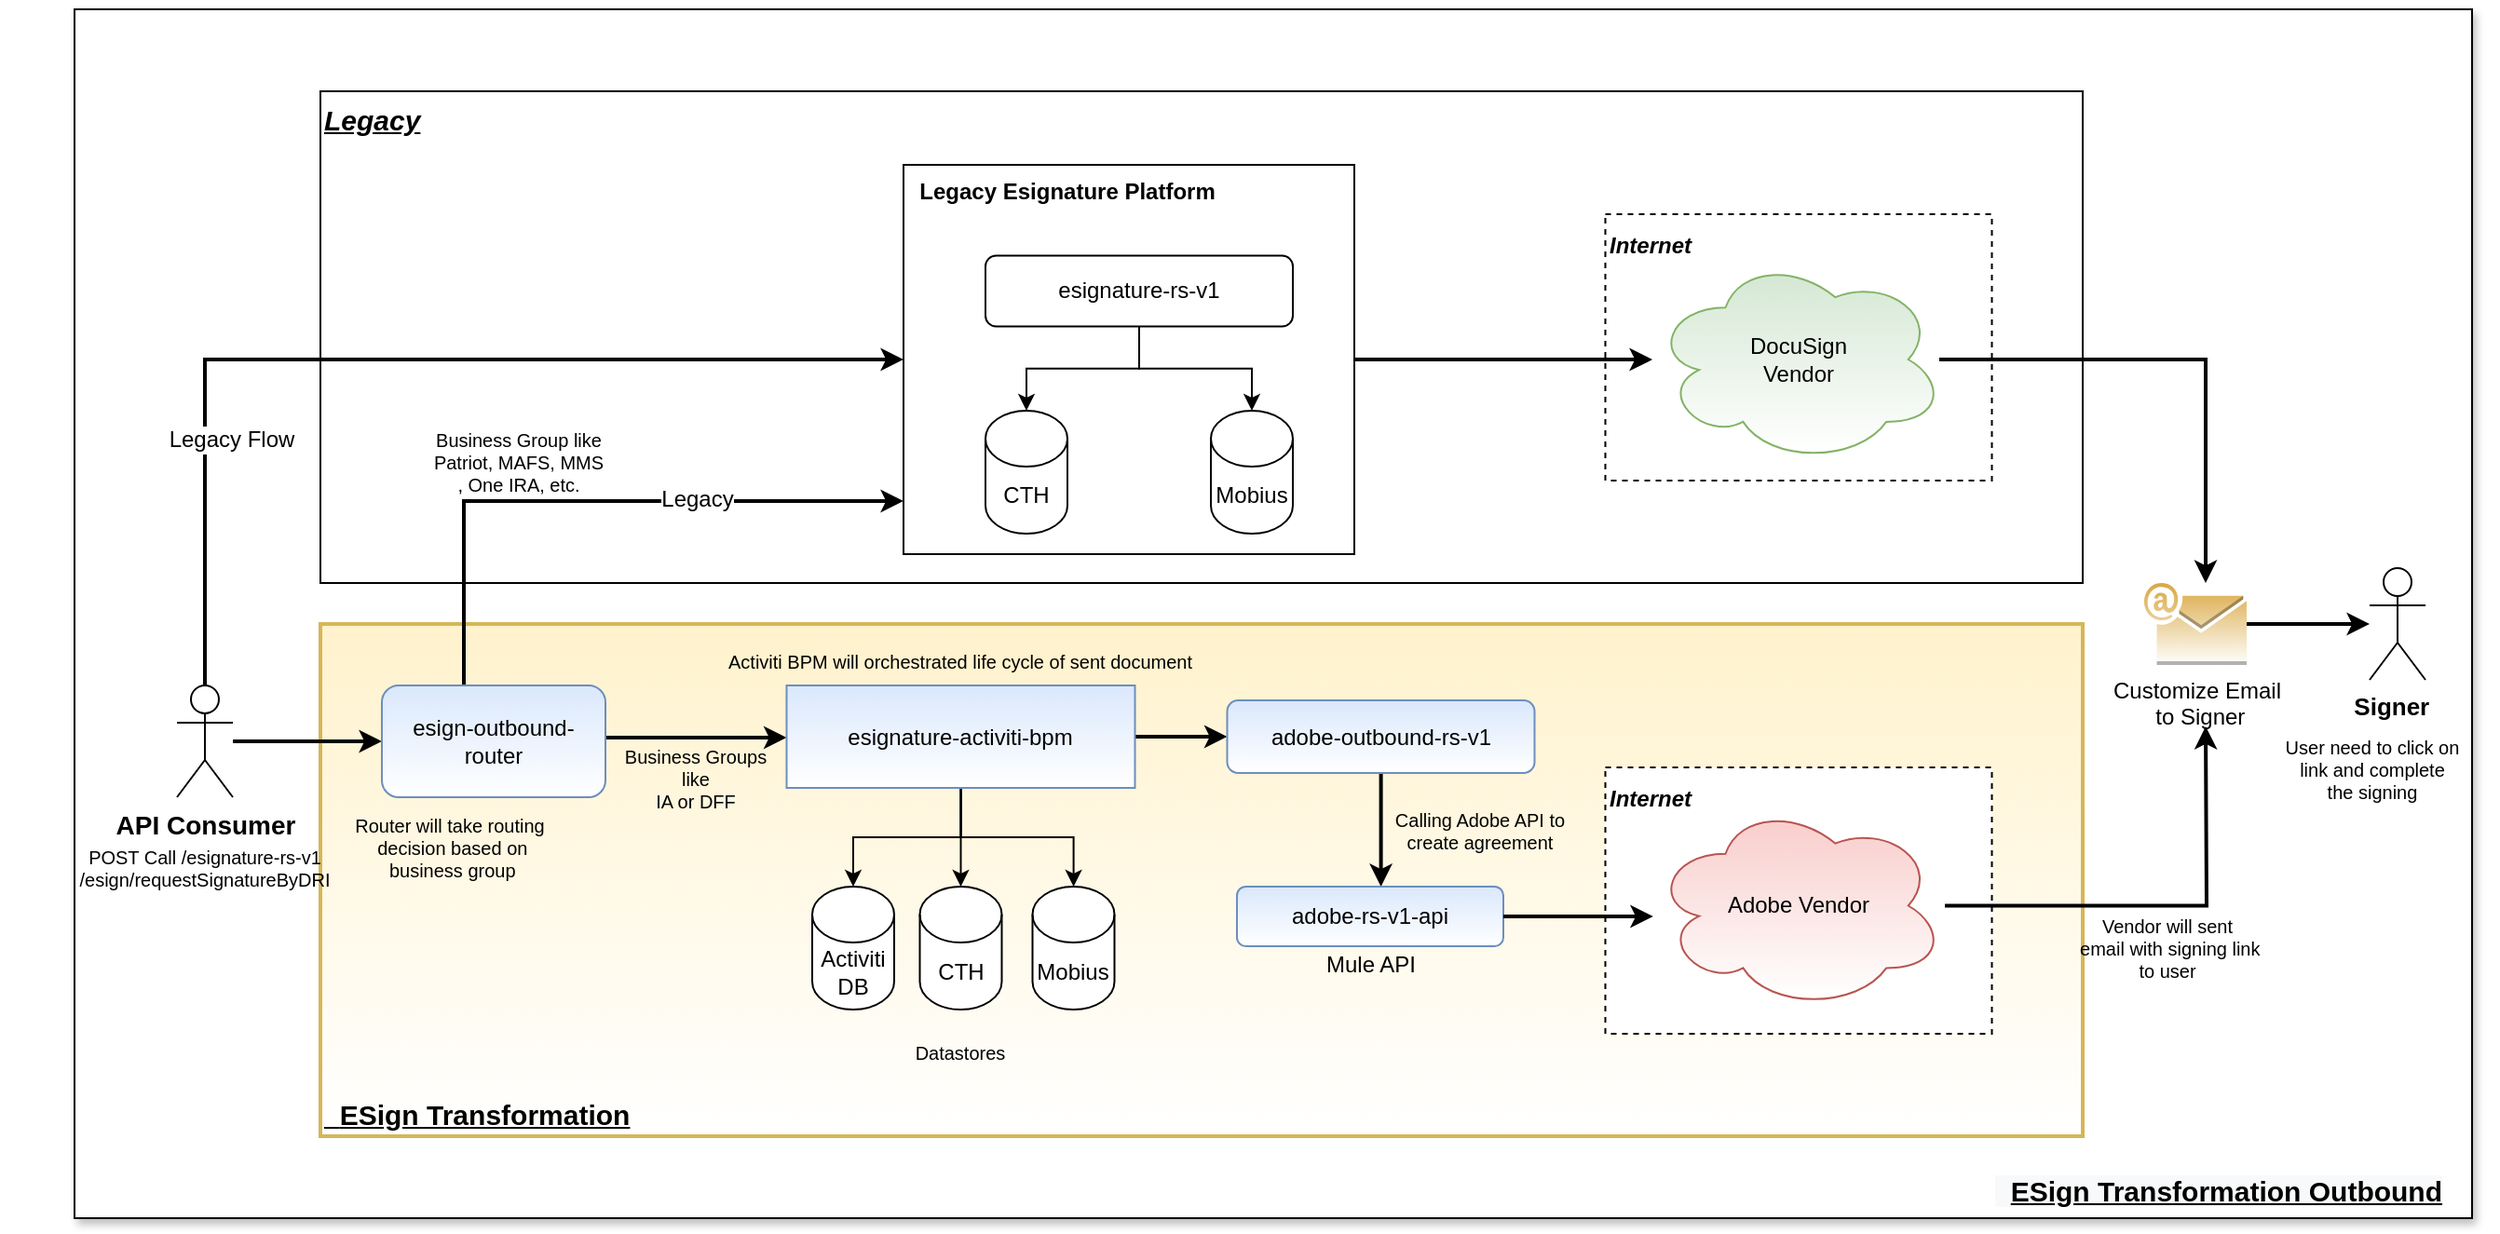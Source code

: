 <mxfile version="14.5.8" type="github">
  <diagram name="Page-1" id="929967ad-93f9-6ef4-fab6-5d389245f69c">
    <mxGraphModel dx="1422" dy="794" grid="1" gridSize="11" guides="1" tooltips="1" connect="1" arrows="1" fold="1" page="1" pageScale="1.5" pageWidth="1169" pageHeight="826" background="none" math="0" shadow="0">
      <root>
        <mxCell id="0" style=";html=1;" />
        <mxCell id="1" style=";html=1;" parent="0" />
        <mxCell id="y4D0pppzDmOQvxnknQmt-353" value="" style="rounded=0;whiteSpace=wrap;html=1;strokeWidth=1;fontSize=15;align=center;glass=0;sketch=0;shadow=1;" parent="1" vertex="1">
          <mxGeometry x="110" y="22" width="1287" height="649" as="geometry" />
        </mxCell>
        <mxCell id="y4D0pppzDmOQvxnknQmt-352" value="&lt;span style=&quot;font-weight: normal&quot;&gt;&amp;nbsp; &lt;/span&gt;ESign Transformation" style="rounded=0;whiteSpace=wrap;html=1;strokeWidth=2;fontSize=15;align=left;verticalAlign=bottom;fontStyle=5;spacingTop=0;fillColor=#fff2cc;strokeColor=#d6b656;gradientColor=#ffffff;" parent="1" vertex="1">
          <mxGeometry x="242" y="352" width="946" height="275" as="geometry" />
        </mxCell>
        <mxCell id="y4D0pppzDmOQvxnknQmt-345" value="Legacy" style="rounded=0;whiteSpace=wrap;html=1;strokeWidth=1;fontSize=15;align=left;verticalAlign=top;fontStyle=7" parent="1" vertex="1">
          <mxGeometry x="242" y="66" width="946" height="264" as="geometry" />
        </mxCell>
        <mxCell id="y4D0pppzDmOQvxnknQmt-286" value="&lt;b&gt;&amp;nbsp; Legacy&amp;nbsp;Esignature Platform&lt;/b&gt;" style="rounded=0;whiteSpace=wrap;html=1;fontSize=12;align=left;verticalAlign=top;" parent="1" vertex="1">
          <mxGeometry x="555" y="105.5" width="242" height="209" as="geometry" />
        </mxCell>
        <mxCell id="y4D0pppzDmOQvxnknQmt-276" style="edgeStyle=orthogonalEdgeStyle;rounded=0;orthogonalLoop=1;jettySize=auto;html=1;fontSize=12;strokeWidth=2;" parent="1" source="y4D0pppzDmOQvxnknQmt-271" target="y4D0pppzDmOQvxnknQmt-274" edge="1">
          <mxGeometry relative="1" as="geometry" />
        </mxCell>
        <mxCell id="y4D0pppzDmOQvxnknQmt-348" style="edgeStyle=orthogonalEdgeStyle;rounded=0;orthogonalLoop=1;jettySize=auto;html=1;fontSize=12;strokeWidth=2;" parent="1" source="y4D0pppzDmOQvxnknQmt-271" target="y4D0pppzDmOQvxnknQmt-286" edge="1">
          <mxGeometry relative="1" as="geometry">
            <Array as="points">
              <mxPoint x="180" y="210" />
            </Array>
          </mxGeometry>
        </mxCell>
        <mxCell id="y4D0pppzDmOQvxnknQmt-349" value="Legacy Flow" style="edgeLabel;html=1;align=center;verticalAlign=middle;resizable=0;points=[];fontSize=12;" parent="y4D0pppzDmOQvxnknQmt-348" vertex="1" connectable="0">
          <mxGeometry x="-0.194" relative="1" as="geometry">
            <mxPoint x="-33" y="43" as="offset" />
          </mxGeometry>
        </mxCell>
        <mxCell id="y4D0pppzDmOQvxnknQmt-271" value="API Consumer" style="shape=umlActor;verticalLabelPosition=bottom;verticalAlign=top;html=1;outlineConnect=0;fontSize=14;fontStyle=1" parent="1" vertex="1">
          <mxGeometry x="165" y="385" width="30" height="60" as="geometry" />
        </mxCell>
        <mxCell id="y4D0pppzDmOQvxnknQmt-273" value="POST Call /esignature-rs-v1&lt;br&gt;/esign/requestSignatureByDRI" style="text;html=1;strokeColor=none;fillColor=none;align=center;verticalAlign=middle;whiteSpace=wrap;rounded=0;fontSize=10;" parent="1" vertex="1">
          <mxGeometry x="70" y="473" width="220" height="20" as="geometry" />
        </mxCell>
        <mxCell id="y4D0pppzDmOQvxnknQmt-280" style="edgeStyle=orthogonalEdgeStyle;rounded=0;orthogonalLoop=1;jettySize=auto;html=1;fontSize=12;strokeWidth=2;" parent="1" source="y4D0pppzDmOQvxnknQmt-274" target="y4D0pppzDmOQvxnknQmt-279" edge="1">
          <mxGeometry relative="1" as="geometry">
            <mxPoint x="429" y="572" as="targetPoint" />
            <Array as="points">
              <mxPoint x="451" y="413" />
              <mxPoint x="451" y="413" />
            </Array>
          </mxGeometry>
        </mxCell>
        <mxCell id="y4D0pppzDmOQvxnknQmt-305" style="edgeStyle=orthogonalEdgeStyle;rounded=0;orthogonalLoop=1;jettySize=auto;html=1;fontSize=12;strokeWidth=2;" parent="1" source="y4D0pppzDmOQvxnknQmt-274" target="y4D0pppzDmOQvxnknQmt-286" edge="1">
          <mxGeometry relative="1" as="geometry">
            <Array as="points">
              <mxPoint x="319" y="286" />
            </Array>
          </mxGeometry>
        </mxCell>
        <mxCell id="y4D0pppzDmOQvxnknQmt-306" value="Legacy" style="edgeLabel;html=1;align=center;verticalAlign=middle;resizable=0;points=[];fontSize=12;" parent="y4D0pppzDmOQvxnknQmt-305" vertex="1" connectable="0">
          <mxGeometry x="0.333" y="1" relative="1" as="geometry">
            <mxPoint as="offset" />
          </mxGeometry>
        </mxCell>
        <mxCell id="y4D0pppzDmOQvxnknQmt-274" value="&lt;font style=&quot;font-size: 12px&quot;&gt;esign-outbound-router&lt;/font&gt;" style="rounded=1;whiteSpace=wrap;html=1;fontSize=12;fillColor=#dae8fc;strokeColor=#6c8ebf;gradientColor=#ffffff;" parent="1" vertex="1">
          <mxGeometry x="275" y="385" width="120" height="60" as="geometry" />
        </mxCell>
        <mxCell id="y4D0pppzDmOQvxnknQmt-336" style="edgeStyle=orthogonalEdgeStyle;rounded=0;orthogonalLoop=1;jettySize=auto;html=1;fontSize=12;" parent="1" source="y4D0pppzDmOQvxnknQmt-279" target="y4D0pppzDmOQvxnknQmt-334" edge="1">
          <mxGeometry relative="1" as="geometry" />
        </mxCell>
        <mxCell id="y4D0pppzDmOQvxnknQmt-337" style="edgeStyle=orthogonalEdgeStyle;rounded=0;orthogonalLoop=1;jettySize=auto;html=1;fontSize=12;" parent="1" source="y4D0pppzDmOQvxnknQmt-279" target="y4D0pppzDmOQvxnknQmt-335" edge="1">
          <mxGeometry relative="1" as="geometry" />
        </mxCell>
        <mxCell id="y4D0pppzDmOQvxnknQmt-350" style="edgeStyle=orthogonalEdgeStyle;rounded=0;orthogonalLoop=1;jettySize=auto;html=1;fontSize=12;strokeWidth=2;" parent="1" source="y4D0pppzDmOQvxnknQmt-279" target="y4D0pppzDmOQvxnknQmt-314" edge="1">
          <mxGeometry relative="1" as="geometry" />
        </mxCell>
        <mxCell id="y4D0pppzDmOQvxnknQmt-355" style="edgeStyle=orthogonalEdgeStyle;rounded=0;orthogonalLoop=1;jettySize=auto;html=1;fontSize=15;" parent="1" source="y4D0pppzDmOQvxnknQmt-279" target="y4D0pppzDmOQvxnknQmt-354" edge="1">
          <mxGeometry relative="1" as="geometry" />
        </mxCell>
        <mxCell id="y4D0pppzDmOQvxnknQmt-279" value="esignature-activiti-bpm" style="rounded=0;whiteSpace=wrap;html=1;fontSize=12;fillColor=#dae8fc;strokeColor=#6c8ebf;gradientColor=#ffffff;" parent="1" vertex="1">
          <mxGeometry x="492.25" y="385" width="187" height="55" as="geometry" />
        </mxCell>
        <mxCell id="y4D0pppzDmOQvxnknQmt-281" style="edgeStyle=orthogonalEdgeStyle;rounded=0;orthogonalLoop=1;jettySize=auto;html=1;exitX=0.5;exitY=1;exitDx=0;exitDy=0;fontSize=12;" parent="1" source="y4D0pppzDmOQvxnknQmt-279" target="y4D0pppzDmOQvxnknQmt-279" edge="1">
          <mxGeometry relative="1" as="geometry" />
        </mxCell>
        <mxCell id="y4D0pppzDmOQvxnknQmt-291" style="edgeStyle=orthogonalEdgeStyle;rounded=0;orthogonalLoop=1;jettySize=auto;html=1;fontSize=12;" parent="1" source="y4D0pppzDmOQvxnknQmt-284" target="y4D0pppzDmOQvxnknQmt-287" edge="1">
          <mxGeometry relative="1" as="geometry" />
        </mxCell>
        <mxCell id="y4D0pppzDmOQvxnknQmt-294" style="edgeStyle=orthogonalEdgeStyle;rounded=0;orthogonalLoop=1;jettySize=auto;html=1;fontSize=12;" parent="1" source="y4D0pppzDmOQvxnknQmt-284" target="y4D0pppzDmOQvxnknQmt-288" edge="1">
          <mxGeometry relative="1" as="geometry" />
        </mxCell>
        <mxCell id="y4D0pppzDmOQvxnknQmt-284" value="esignature-rs-v1" style="rounded=1;whiteSpace=wrap;html=1;fontSize=12;" parent="1" vertex="1">
          <mxGeometry x="599" y="154.25" width="165" height="38" as="geometry" />
        </mxCell>
        <mxCell id="y4D0pppzDmOQvxnknQmt-287" value="CTH" style="shape=cylinder3;whiteSpace=wrap;html=1;boundedLbl=1;backgroundOutline=1;size=15;fontSize=12;align=center;" parent="1" vertex="1">
          <mxGeometry x="599" y="237.5" width="44" height="66" as="geometry" />
        </mxCell>
        <mxCell id="y4D0pppzDmOQvxnknQmt-288" value="Mobius" style="shape=cylinder3;whiteSpace=wrap;html=1;boundedLbl=1;backgroundOutline=1;size=15;fontSize=12;align=center;" parent="1" vertex="1">
          <mxGeometry x="720" y="237.5" width="44" height="66" as="geometry" />
        </mxCell>
        <mxCell id="y4D0pppzDmOQvxnknQmt-297" value="Signer&amp;nbsp;&amp;nbsp;" style="shape=umlActor;verticalLabelPosition=bottom;verticalAlign=top;html=1;outlineConnect=0;fontSize=13;align=center;fontStyle=1" parent="1" vertex="1">
          <mxGeometry x="1342" y="322" width="30" height="60" as="geometry" />
        </mxCell>
        <mxCell id="y4D0pppzDmOQvxnknQmt-304" style="edgeStyle=orthogonalEdgeStyle;rounded=0;orthogonalLoop=1;jettySize=auto;html=1;fontSize=12;strokeWidth=2;" parent="1" source="y4D0pppzDmOQvxnknQmt-307" target="y4D0pppzDmOQvxnknQmt-297" edge="1">
          <mxGeometry relative="1" as="geometry">
            <mxPoint x="1122" y="170.5" as="sourcePoint" />
            <mxPoint x="1276" y="171" as="targetPoint" />
          </mxGeometry>
        </mxCell>
        <mxCell id="y4D0pppzDmOQvxnknQmt-307" value="Customize Email&lt;br&gt;&amp;nbsp;to Signer" style="outlineConnect=0;dashed=0;verticalLabelPosition=bottom;verticalAlign=top;align=center;html=1;shape=mxgraph.aws3.email;fillColor=#D9A741;fontSize=12;gradientColor=#ffffff;" parent="1" vertex="1">
          <mxGeometry x="1221" y="330" width="55" height="44" as="geometry" />
        </mxCell>
        <mxCell id="y4D0pppzDmOQvxnknQmt-322" style="edgeStyle=orthogonalEdgeStyle;rounded=0;orthogonalLoop=1;jettySize=auto;html=1;fontSize=12;strokeWidth=2;" parent="1" source="y4D0pppzDmOQvxnknQmt-314" target="y4D0pppzDmOQvxnknQmt-316" edge="1">
          <mxGeometry relative="1" as="geometry">
            <Array as="points">
              <mxPoint x="811" y="451" />
              <mxPoint x="811" y="451" />
            </Array>
          </mxGeometry>
        </mxCell>
        <mxCell id="y4D0pppzDmOQvxnknQmt-314" value="adobe-outbound-rs-v1" style="rounded=1;whiteSpace=wrap;html=1;fontSize=12;align=center;fillColor=#dae8fc;strokeColor=#6c8ebf;gradientColor=#ffffff;" parent="1" vertex="1">
          <mxGeometry x="728.75" y="393" width="165" height="39" as="geometry" />
        </mxCell>
        <mxCell id="y4D0pppzDmOQvxnknQmt-316" value="adobe-rs-v1-api" style="rounded=1;whiteSpace=wrap;html=1;fontSize=12;align=center;fillColor=#dae8fc;strokeColor=#6c8ebf;gradientColor=#ffffff;" parent="1" vertex="1">
          <mxGeometry x="734" y="493" width="143" height="32" as="geometry" />
        </mxCell>
        <mxCell id="y4D0pppzDmOQvxnknQmt-317" value="Mule API" style="text;html=1;strokeColor=none;fillColor=none;align=center;verticalAlign=middle;whiteSpace=wrap;rounded=0;fontSize=12;" parent="1" vertex="1">
          <mxGeometry x="754.5" y="525" width="102" height="20" as="geometry" />
        </mxCell>
        <mxCell id="y4D0pppzDmOQvxnknQmt-334" value="CTH" style="shape=cylinder3;whiteSpace=wrap;html=1;boundedLbl=1;backgroundOutline=1;size=15;fontSize=12;align=center;" parent="1" vertex="1">
          <mxGeometry x="563.75" y="493" width="44" height="66" as="geometry" />
        </mxCell>
        <mxCell id="y4D0pppzDmOQvxnknQmt-335" value="Mobius" style="shape=cylinder3;whiteSpace=wrap;html=1;boundedLbl=1;backgroundOutline=1;size=15;fontSize=12;align=center;" parent="1" vertex="1">
          <mxGeometry x="624.25" y="493" width="44" height="66" as="geometry" />
        </mxCell>
        <mxCell id="y4D0pppzDmOQvxnknQmt-354" value="Activiti&lt;br&gt;DB" style="shape=cylinder3;whiteSpace=wrap;html=1;boundedLbl=1;backgroundOutline=1;size=15;fontSize=12;align=center;" parent="1" vertex="1">
          <mxGeometry x="506" y="493" width="44" height="66" as="geometry" />
        </mxCell>
        <mxCell id="y4D0pppzDmOQvxnknQmt-356" value="&lt;span style=&quot;color: rgb(0 , 0 , 0) ; font-family: &amp;#34;helvetica&amp;#34; ; font-size: 15px ; font-style: normal ; letter-spacing: normal ; text-align: left ; text-indent: 0px ; text-transform: none ; word-spacing: 0px ; background-color: rgb(248 , 249 , 250) ; font-weight: normal&quot;&gt;&amp;nbsp;&lt;span&gt;&amp;nbsp;&lt;/span&gt;&lt;/span&gt;&lt;span style=&quot;color: rgb(0 , 0 , 0) ; font-family: &amp;#34;helvetica&amp;#34; ; font-size: 15px ; font-style: normal ; font-weight: 700 ; letter-spacing: normal ; text-align: left ; text-indent: 0px ; text-transform: none ; word-spacing: 0px ; background-color: rgb(248 , 249 , 250) ; text-decoration: underline ; display: inline ; float: none&quot;&gt;ESign Transformation Outbound&lt;/span&gt;" style="text;whiteSpace=wrap;html=1;" parent="1" vertex="1">
          <mxGeometry x="1139.25" y="641" width="264" height="30" as="geometry" />
        </mxCell>
        <mxCell id="6JcUnLIh8JEyz23rIUj2-3" value="&lt;font style=&quot;font-size: 12px&quot;&gt;&lt;i&gt;&lt;b&gt;Internet&lt;/b&gt;&lt;/i&gt;&lt;/font&gt;" style="rounded=0;whiteSpace=wrap;html=1;fontSize=15;align=left;dashed=1;verticalAlign=top;" vertex="1" parent="1">
          <mxGeometry x="931.75" y="132" width="207.5" height="143" as="geometry" />
        </mxCell>
        <mxCell id="y4D0pppzDmOQvxnknQmt-295" value="DocuSign&lt;br&gt;Vendor" style="ellipse;shape=cloud;whiteSpace=wrap;html=1;fontSize=12;align=center;fillColor=#d5e8d4;strokeColor=#82b366;gradientColor=#ffffff;" parent="1" vertex="1">
          <mxGeometry x="957" y="154.25" width="157" height="111.5" as="geometry" />
        </mxCell>
        <mxCell id="y4D0pppzDmOQvxnknQmt-296" style="edgeStyle=orthogonalEdgeStyle;rounded=0;orthogonalLoop=1;jettySize=auto;html=1;fontSize=12;strokeWidth=2;" parent="1" source="y4D0pppzDmOQvxnknQmt-286" target="y4D0pppzDmOQvxnknQmt-295" edge="1">
          <mxGeometry relative="1" as="geometry">
            <Array as="points" />
            <mxPoint x="902" y="242" as="targetPoint" />
          </mxGeometry>
        </mxCell>
        <mxCell id="6JcUnLIh8JEyz23rIUj2-4" value="&lt;font style=&quot;font-size: 12px&quot;&gt;&lt;i&gt;&lt;b&gt;Internet&lt;/b&gt;&lt;/i&gt;&lt;/font&gt;" style="rounded=0;whiteSpace=wrap;html=1;fontSize=15;align=left;dashed=1;verticalAlign=top;" vertex="1" parent="1">
          <mxGeometry x="931.75" y="429" width="207.5" height="143" as="geometry" />
        </mxCell>
        <mxCell id="y4D0pppzDmOQvxnknQmt-326" value="Adobe Vendor" style="ellipse;shape=cloud;whiteSpace=wrap;html=1;fontSize=12;align=center;fillColor=#f8cecc;strokeColor=#b85450;gradientColor=#ffffff;" parent="1" vertex="1">
          <mxGeometry x="957" y="447.5" width="157" height="111.5" as="geometry" />
        </mxCell>
        <mxCell id="y4D0pppzDmOQvxnknQmt-331" style="edgeStyle=orthogonalEdgeStyle;rounded=0;orthogonalLoop=1;jettySize=auto;html=1;fontSize=12;strokeWidth=2;" parent="1" source="y4D0pppzDmOQvxnknQmt-316" target="y4D0pppzDmOQvxnknQmt-326" edge="1">
          <mxGeometry relative="1" as="geometry">
            <Array as="points">
              <mxPoint x="935" y="509" />
              <mxPoint x="935" y="509" />
            </Array>
          </mxGeometry>
        </mxCell>
        <mxCell id="y4D0pppzDmOQvxnknQmt-341" style="edgeStyle=orthogonalEdgeStyle;rounded=0;orthogonalLoop=1;jettySize=auto;html=1;fontSize=12;strokeWidth=2;" parent="1" source="y4D0pppzDmOQvxnknQmt-326" edge="1">
          <mxGeometry relative="1" as="geometry">
            <mxPoint x="1254" y="407" as="targetPoint" />
          </mxGeometry>
        </mxCell>
        <mxCell id="y4D0pppzDmOQvxnknQmt-300" style="edgeStyle=orthogonalEdgeStyle;rounded=0;orthogonalLoop=1;jettySize=auto;html=1;fontSize=12;strokeWidth=2;" parent="1" target="y4D0pppzDmOQvxnknQmt-307" edge="1">
          <mxGeometry relative="1" as="geometry">
            <mxPoint x="1067" y="170.5" as="targetPoint" />
            <Array as="points">
              <mxPoint x="1254" y="210" />
            </Array>
            <mxPoint x="1111" y="210" as="sourcePoint" />
          </mxGeometry>
        </mxCell>
        <mxCell id="6JcUnLIh8JEyz23rIUj2-5" value="&lt;font style=&quot;font-size: 10px&quot;&gt;Router will take routing&lt;br&gt;&amp;nbsp;decision based on&lt;br&gt;&amp;nbsp;business group&lt;/font&gt;" style="text;html=1;strokeColor=none;fillColor=none;align=center;verticalAlign=middle;whiteSpace=wrap;rounded=0;fontSize=10;spacing=-12;spacingRight=0;spacingBottom=0;spacingTop=0;" vertex="1" parent="1">
          <mxGeometry x="253" y="462" width="117" height="20" as="geometry" />
        </mxCell>
        <mxCell id="6JcUnLIh8JEyz23rIUj2-6" style="edgeStyle=orthogonalEdgeStyle;rounded=0;orthogonalLoop=1;jettySize=auto;html=1;exitX=0.5;exitY=1;exitDx=0;exitDy=0;fontSize=15;" edge="1" parent="1" source="6JcUnLIh8JEyz23rIUj2-5" target="6JcUnLIh8JEyz23rIUj2-5">
          <mxGeometry relative="1" as="geometry" />
        </mxCell>
        <mxCell id="6JcUnLIh8JEyz23rIUj2-7" value="&lt;font style=&quot;font-size: 10px&quot;&gt;Activiti BPM will orchestrated life cycle of sent document&lt;/font&gt;" style="text;html=1;strokeColor=none;fillColor=none;align=center;verticalAlign=middle;whiteSpace=wrap;rounded=0;fontSize=10;spacing=-12;spacingRight=0;spacingBottom=0;spacingTop=0;" vertex="1" parent="1">
          <mxGeometry x="459.25" y="362" width="253" height="20" as="geometry" />
        </mxCell>
        <mxCell id="6JcUnLIh8JEyz23rIUj2-8" value="&lt;font style=&quot;font-size: 10px&quot;&gt;Calling Adobe API to &lt;br&gt;create agreement&lt;/font&gt;" style="text;html=1;strokeColor=none;fillColor=none;align=center;verticalAlign=middle;whiteSpace=wrap;rounded=0;fontSize=10;spacing=-12;spacingRight=0;spacingBottom=0;spacingTop=0;" vertex="1" parent="1">
          <mxGeometry x="797" y="453" width="134.75" height="20" as="geometry" />
        </mxCell>
        <mxCell id="6JcUnLIh8JEyz23rIUj2-9" style="edgeStyle=orthogonalEdgeStyle;rounded=0;orthogonalLoop=1;jettySize=auto;html=1;exitX=0.5;exitY=1;exitDx=0;exitDy=0;fontSize=10;" edge="1" parent="1" source="6JcUnLIh8JEyz23rIUj2-8" target="6JcUnLIh8JEyz23rIUj2-8">
          <mxGeometry relative="1" as="geometry" />
        </mxCell>
        <mxCell id="6JcUnLIh8JEyz23rIUj2-11" value="Vendor will sent&lt;br&gt;&amp;nbsp;email with signing link &lt;br&gt;to user" style="text;html=1;strokeColor=none;fillColor=none;align=center;verticalAlign=middle;whiteSpace=wrap;rounded=0;fontSize=10;spacing=-12;spacingRight=0;spacingBottom=0;spacingTop=0;" vertex="1" parent="1">
          <mxGeometry x="1166" y="516" width="134.75" height="20" as="geometry" />
        </mxCell>
        <mxCell id="6JcUnLIh8JEyz23rIUj2-12" value="User need to click on &lt;br&gt;link and complete &lt;br&gt;the signing" style="text;html=1;strokeColor=none;fillColor=none;align=center;verticalAlign=middle;whiteSpace=wrap;rounded=0;fontSize=10;spacing=-12;spacingRight=0;spacingBottom=0;spacingTop=0;" vertex="1" parent="1">
          <mxGeometry x="1276" y="420" width="134.75" height="20" as="geometry" />
        </mxCell>
        <mxCell id="6JcUnLIh8JEyz23rIUj2-15" style="edgeStyle=orthogonalEdgeStyle;rounded=0;orthogonalLoop=1;jettySize=auto;html=1;exitX=0.5;exitY=1;exitDx=0;exitDy=0;strokeWidth=2;fontSize=10;" edge="1" parent="1" source="6JcUnLIh8JEyz23rIUj2-5" target="6JcUnLIh8JEyz23rIUj2-5">
          <mxGeometry relative="1" as="geometry" />
        </mxCell>
        <mxCell id="6JcUnLIh8JEyz23rIUj2-16" value="Business Groups &lt;br&gt;like&lt;br&gt;IA or DFF" style="text;html=1;strokeColor=none;fillColor=none;align=center;verticalAlign=middle;whiteSpace=wrap;rounded=0;fontSize=10;spacing=-12;spacingRight=0;spacingBottom=0;spacingTop=0;" vertex="1" parent="1">
          <mxGeometry x="385" y="425" width="117" height="20" as="geometry" />
        </mxCell>
        <mxCell id="6JcUnLIh8JEyz23rIUj2-17" value="Business Group like&lt;br&gt;Patriot, MAFS, MMS&lt;br&gt;, One IRA, etc." style="text;html=1;strokeColor=none;fillColor=none;align=center;verticalAlign=middle;whiteSpace=wrap;rounded=0;fontSize=10;spacing=-12;spacingRight=0;spacingBottom=0;spacingTop=0;" vertex="1" parent="1">
          <mxGeometry x="290" y="255" width="117" height="20" as="geometry" />
        </mxCell>
        <mxCell id="6JcUnLIh8JEyz23rIUj2-18" value="Datastores" style="text;html=1;strokeColor=none;fillColor=none;align=center;verticalAlign=middle;whiteSpace=wrap;rounded=0;fontSize=10;spacing=-12;spacingRight=0;spacingBottom=0;spacingTop=0;" vertex="1" parent="1">
          <mxGeometry x="527.25" y="572" width="117" height="20" as="geometry" />
        </mxCell>
      </root>
    </mxGraphModel>
  </diagram>
</mxfile>
